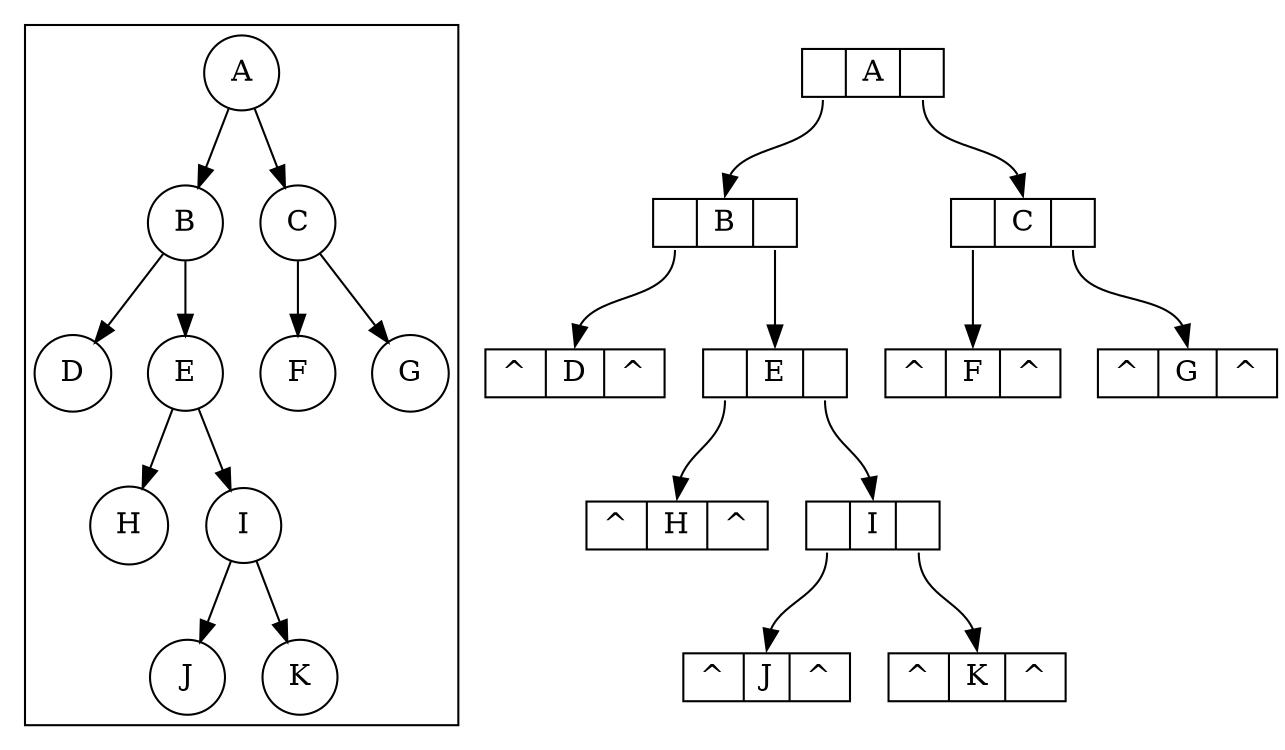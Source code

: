 digraph g {
  fontname = "Microsoft Yahei"
  graph [ordering="out"];
  margin=0;

  subgraph cluster1{
    margin=5;
    
    //NULL[ label = "", style = invis ];
    //2 -> NULL[style=invis];
    node [shape=circle]
    A -> {B, C};
    B -> {D, E};
    E -> {H, I};
    I -> {J, K};
    C->{F, G};
  }

  node [shape =record, height=.1];
  na[label ="<f0> | <f1> A | <f2> "];
  nb[label ="<f0> |<f1> B |<f2> "];
  nc[label = "<f0> |<f1> C |<f2> "];
  nd[label = "<f0> ^ |<f1> D |<f2> ^ "];
  ne[label ="<f0> |<f1> E |<f2>  "];
  nf[label ="<f0> ^ |<f1> F |<f2> ^"];
  ng[label ="<f0> ^ |<f1> G |<f2> ^"];
  nh[label ="<f0> ^ |<f1> H |<f2> ^"];
  ni[label ="<f0>  |<f1> I |<f2> "];
  nj[label ="<f0> ^ |<f1> J|<f2> ^"];
  nk[label ="<f0> ^ |<f1> K|<f2> ^"];
  
  "na":f0 ->"nb":f1;
  "na":f2 ->"nc":f1;
  "nb":f0 ->"nd":f1;
  "nb":f2 ->"ne":f1;
  "nc":f0 ->"nf":f1;
  "nc":f2 ->"ng":f1;
  "ne":f0 ->"nh":f1;
  "ne":f2 ->"ni":f1;
  "ni":f0 ->"nj":f1;
  "ni":f2 ->"nk":f1;

}
